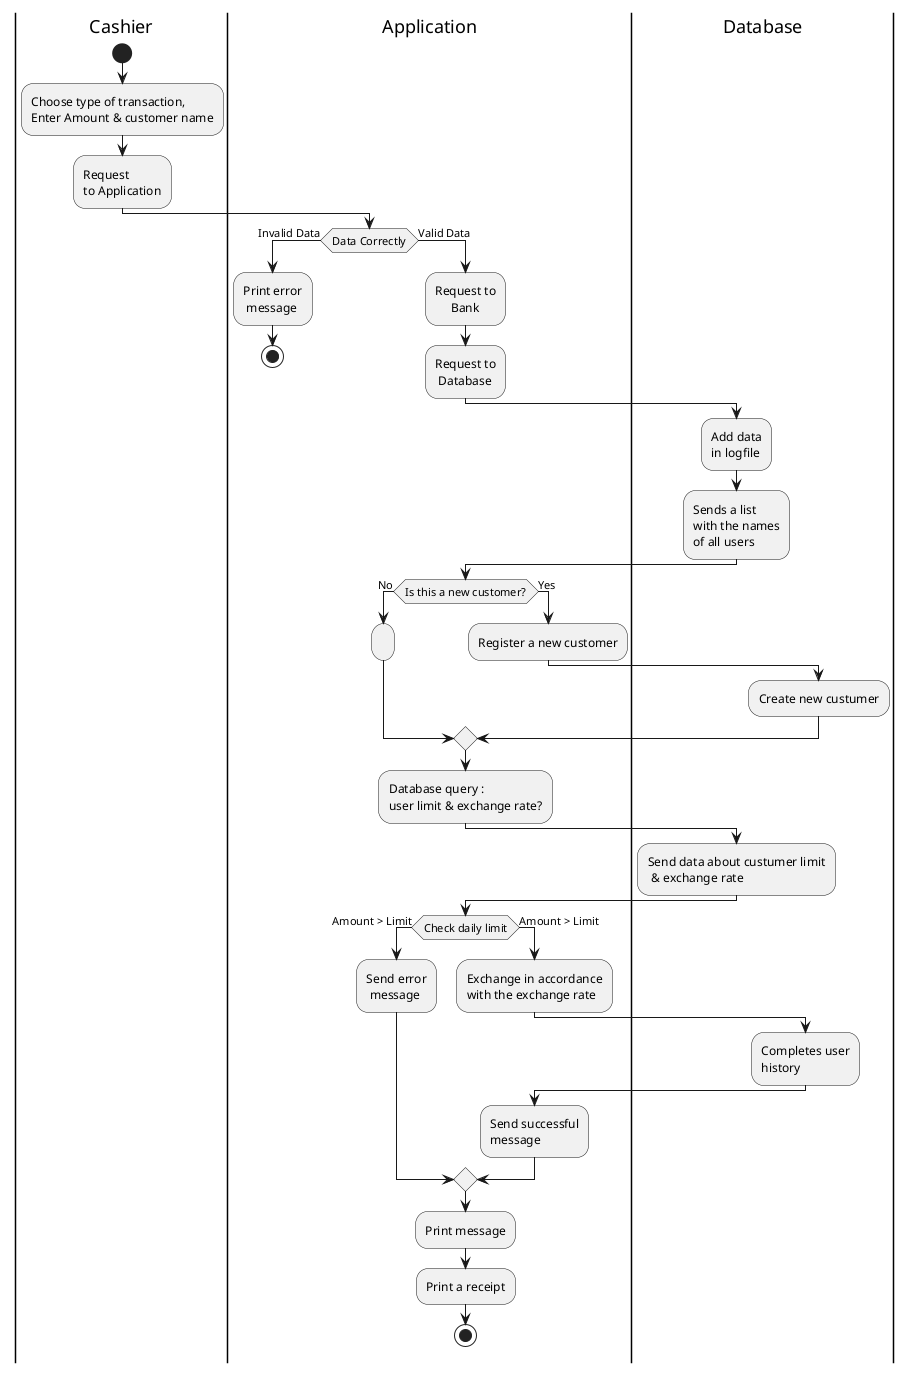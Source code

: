 @startuml
|Cashier|
    start
    :Choose type of transaction,
    Enter Amount & customer name;
    :Request\nto Application;
|Application|
    if (Data Correctly) then (Invalid Data)
      :Print error\n message;
      stop
    else (Valid Data)
      :Request to\n     Bank;
    :Request to\n Database;
|Database|
    :Add data\nin logfile;
    :Sends a list\nwith the names\nof all users;
|Application|
    if (Is this a new customer?) then (No)
    :;
|Application|
    else (Yes)
      :Register a new customer;
|Database|
      :Create new custumer;     
    endif
|Application|
    :Database query :\nuser limit & exchange rate?;
|Database|
    :Send data about custumer limit\n & exchange rate;
|Application|
    if (Check daily limit) then (Amount > Limit)
      :Send error\n message;
    else (Amount > Limit)
      :Exchange in accordance\nwith the exchange rate;
|Database|
      :Completes user\nhistory;
|Application|
      :Send successful\nmessage;
    endif
    :Print message;
    :Print a receipt;
stop
@enduml

  if (Check daily limit) then (Amount < Limit)
    :Exchange in accordance\nwith the course;
    :Completes user\nhistory;
    :Send successful\nmessage to Bank;
    else (Amount > Limit)
    :Send error\n message;
    endif
        :Send message\n to Application;
        |Application|
        :Print message;
        :print a receipt;